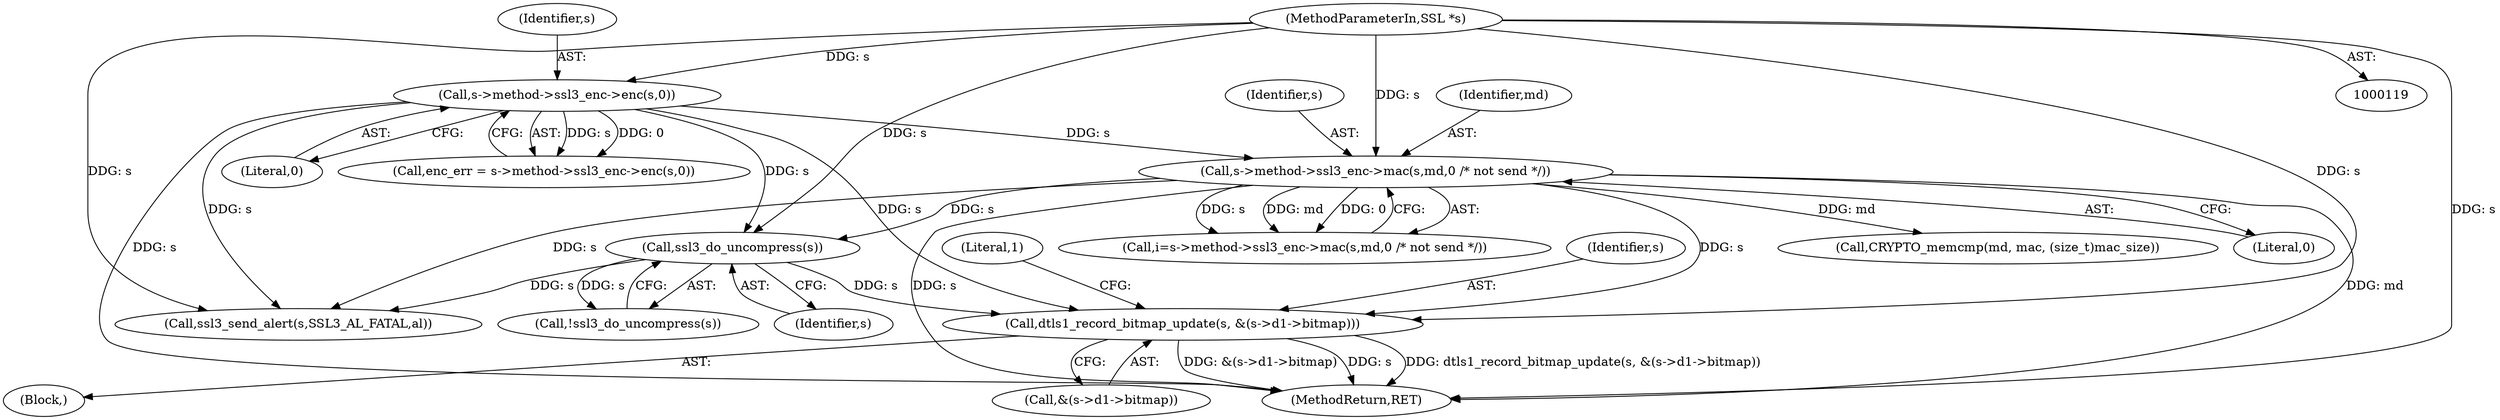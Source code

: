 digraph "0_openssl_103b171d8fc282ef435f8de9afbf7782e312961f_2@API" {
"1000447" [label="(Call,dtls1_record_bitmap_update(s, &(s->d1->bitmap)))"];
"1000413" [label="(Call,ssl3_do_uncompress(s))"];
"1000337" [label="(Call,s->method->ssl3_enc->mac(s,md,0 /* not send */))"];
"1000182" [label="(Call,s->method->ssl3_enc->enc(s,0))"];
"1000120" [label="(MethodParameterIn,SSL *s)"];
"1000465" [label="(MethodReturn,RET)"];
"1000338" [label="(Identifier,s)"];
"1000184" [label="(Literal,0)"];
"1000458" [label="(Call,ssl3_send_alert(s,SSL3_AL_FATAL,al))"];
"1000182" [label="(Call,s->method->ssl3_enc->enc(s,0))"];
"1000447" [label="(Call,dtls1_record_bitmap_update(s, &(s->d1->bitmap)))"];
"1000337" [label="(Call,s->method->ssl3_enc->mac(s,md,0 /* not send */))"];
"1000120" [label="(MethodParameterIn,SSL *s)"];
"1000335" [label="(Call,i=s->method->ssl3_enc->mac(s,md,0 /* not send */))"];
"1000183" [label="(Identifier,s)"];
"1000413" [label="(Call,ssl3_do_uncompress(s))"];
"1000121" [label="(Block,)"];
"1000351" [label="(Call,CRYPTO_memcmp(md, mac, (size_t)mac_size))"];
"1000180" [label="(Call,enc_err = s->method->ssl3_enc->enc(s,0))"];
"1000456" [label="(Literal,1)"];
"1000412" [label="(Call,!ssl3_do_uncompress(s))"];
"1000340" [label="(Literal,0)"];
"1000448" [label="(Identifier,s)"];
"1000449" [label="(Call,&(s->d1->bitmap))"];
"1000339" [label="(Identifier,md)"];
"1000414" [label="(Identifier,s)"];
"1000447" -> "1000121"  [label="AST: "];
"1000447" -> "1000449"  [label="CFG: "];
"1000448" -> "1000447"  [label="AST: "];
"1000449" -> "1000447"  [label="AST: "];
"1000456" -> "1000447"  [label="CFG: "];
"1000447" -> "1000465"  [label="DDG: dtls1_record_bitmap_update(s, &(s->d1->bitmap))"];
"1000447" -> "1000465"  [label="DDG: &(s->d1->bitmap)"];
"1000447" -> "1000465"  [label="DDG: s"];
"1000413" -> "1000447"  [label="DDG: s"];
"1000337" -> "1000447"  [label="DDG: s"];
"1000182" -> "1000447"  [label="DDG: s"];
"1000120" -> "1000447"  [label="DDG: s"];
"1000413" -> "1000412"  [label="AST: "];
"1000413" -> "1000414"  [label="CFG: "];
"1000414" -> "1000413"  [label="AST: "];
"1000412" -> "1000413"  [label="CFG: "];
"1000413" -> "1000412"  [label="DDG: s"];
"1000337" -> "1000413"  [label="DDG: s"];
"1000182" -> "1000413"  [label="DDG: s"];
"1000120" -> "1000413"  [label="DDG: s"];
"1000413" -> "1000458"  [label="DDG: s"];
"1000337" -> "1000335"  [label="AST: "];
"1000337" -> "1000340"  [label="CFG: "];
"1000338" -> "1000337"  [label="AST: "];
"1000339" -> "1000337"  [label="AST: "];
"1000340" -> "1000337"  [label="AST: "];
"1000335" -> "1000337"  [label="CFG: "];
"1000337" -> "1000465"  [label="DDG: md"];
"1000337" -> "1000465"  [label="DDG: s"];
"1000337" -> "1000335"  [label="DDG: s"];
"1000337" -> "1000335"  [label="DDG: md"];
"1000337" -> "1000335"  [label="DDG: 0"];
"1000182" -> "1000337"  [label="DDG: s"];
"1000120" -> "1000337"  [label="DDG: s"];
"1000337" -> "1000351"  [label="DDG: md"];
"1000337" -> "1000458"  [label="DDG: s"];
"1000182" -> "1000180"  [label="AST: "];
"1000182" -> "1000184"  [label="CFG: "];
"1000183" -> "1000182"  [label="AST: "];
"1000184" -> "1000182"  [label="AST: "];
"1000180" -> "1000182"  [label="CFG: "];
"1000182" -> "1000465"  [label="DDG: s"];
"1000182" -> "1000180"  [label="DDG: s"];
"1000182" -> "1000180"  [label="DDG: 0"];
"1000120" -> "1000182"  [label="DDG: s"];
"1000182" -> "1000458"  [label="DDG: s"];
"1000120" -> "1000119"  [label="AST: "];
"1000120" -> "1000465"  [label="DDG: s"];
"1000120" -> "1000458"  [label="DDG: s"];
}
